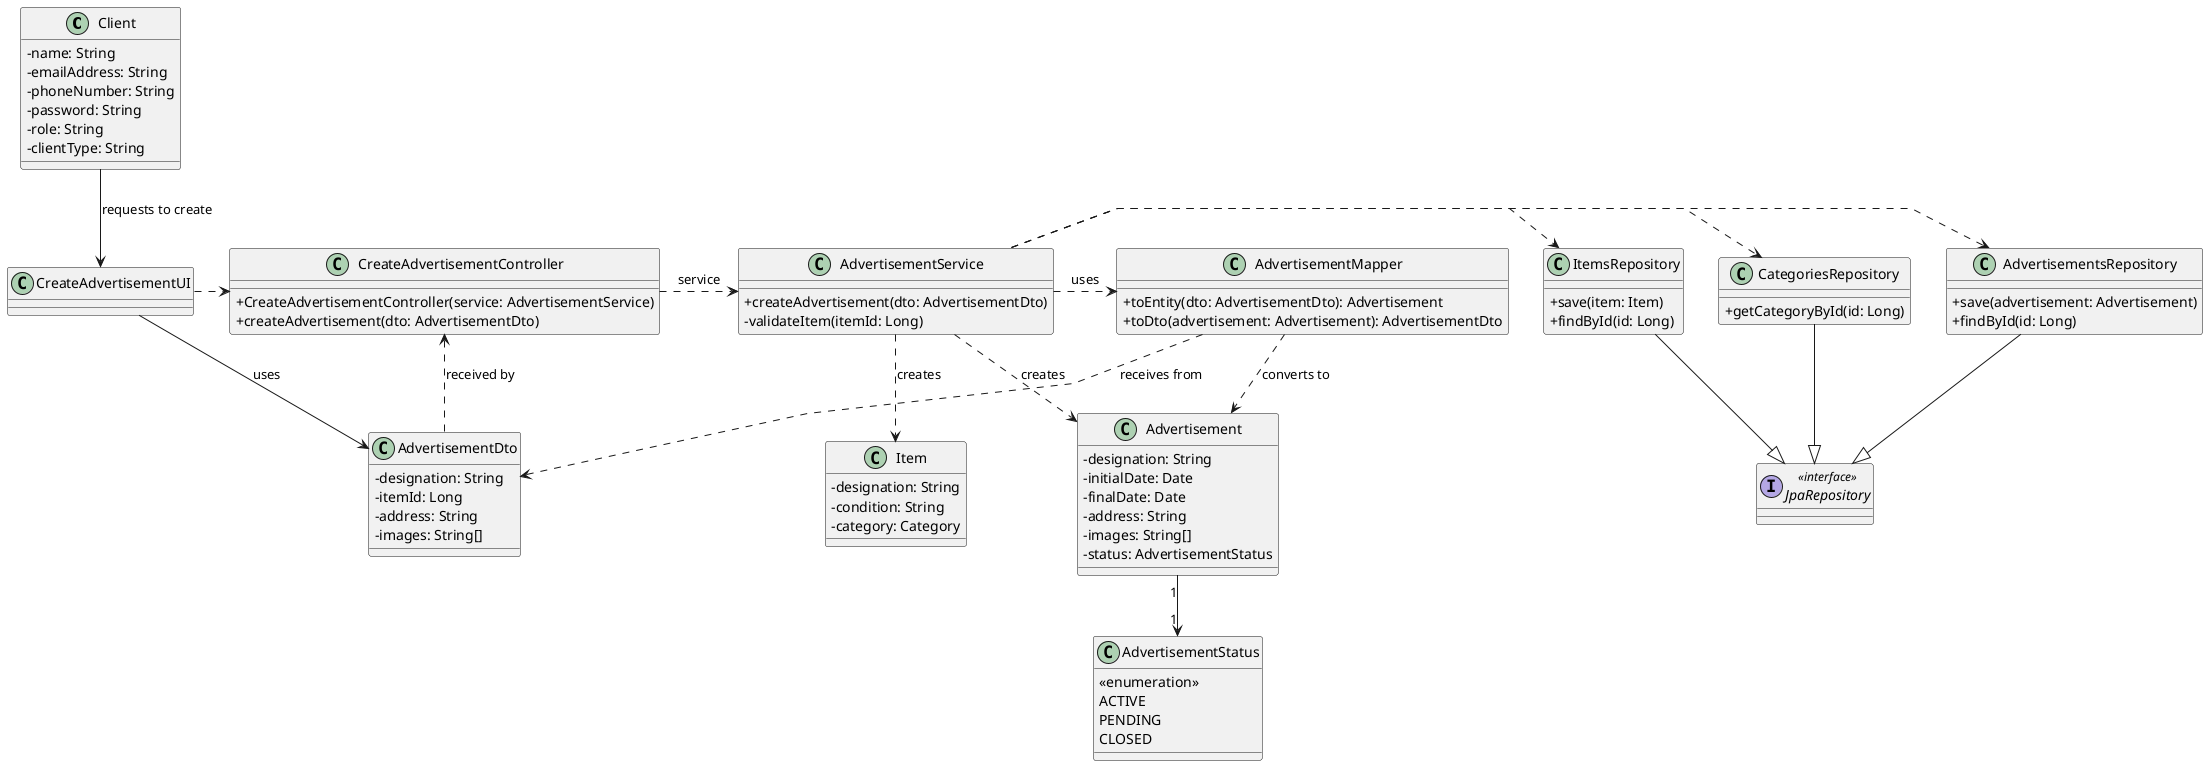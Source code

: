 @startuml
skinparam packageStyle rectangle
skinparam shadowing false
skinparam linetype polyline
skinparam classAttributeIconSize 0

class Client {
    - name: String
    - emailAddress: String
    - phoneNumber: String
    - password: String
    - role: String
    - clientType: String
}

class Item {
    - designation: String
    - condition: String
    - category: Category
}

class AdvertisementDto {
    - designation: String
    - itemId: Long
    - address: String
    - images: String[]
}

class Advertisement {
    - designation: String
    - initialDate: Date
    - finalDate: Date
    - address: String
    - images: String[]
    - status: AdvertisementStatus
}

class AdvertisementStatus {
    <<enumeration>>
    ACTIVE
    PENDING
    CLOSED
}

class CategoriesRepository {
    + getCategoryById(id: Long)
}
class AdvertisementsRepository {
    + save(advertisement: Advertisement)
    + findById(id: Long)
}
class ItemsRepository {
    + save(item: Item)
    + findById(id: Long)
}

interface JpaRepository <<interface>> {
}

class AdvertisementMapper {
    + toEntity(dto: AdvertisementDto): Advertisement
    + toDto(advertisement: Advertisement): AdvertisementDto
}

class AdvertisementService {
    + createAdvertisement(dto: AdvertisementDto)
    - validateItem(itemId: Long)
}

class CreateAdvertisementController {
    + CreateAdvertisementController(service: AdvertisementService)
    + createAdvertisement(dto: AdvertisementDto)
}

class CreateAdvertisementUI

' --- Relacionamentos ---
CreateAdvertisementUI --> AdvertisementDto : uses
CreateAdvertisementUI .> CreateAdvertisementController

CreateAdvertisementController .> AdvertisementService : service

AdvertisementService .> AdvertisementMapper : uses
AdvertisementService .> AdvertisementsRepository
AdvertisementService .> CategoriesRepository
AdvertisementService .> ItemsRepository

AdvertisementsRepository --|> JpaRepository
CategoriesRepository --|> JpaRepository
ItemsRepository --|> JpaRepository

Client --> CreateAdvertisementUI : requests to create

Advertisement "1" --> "1" AdvertisementStatus
AdvertisementDto ..> CreateAdvertisementController : received by
AdvertisementMapper ..> Advertisement : converts to
AdvertisementMapper ..> AdvertisementDto : receives from
AdvertisementService ..> Advertisement : creates
AdvertisementService ..> Item : creates
@enduml